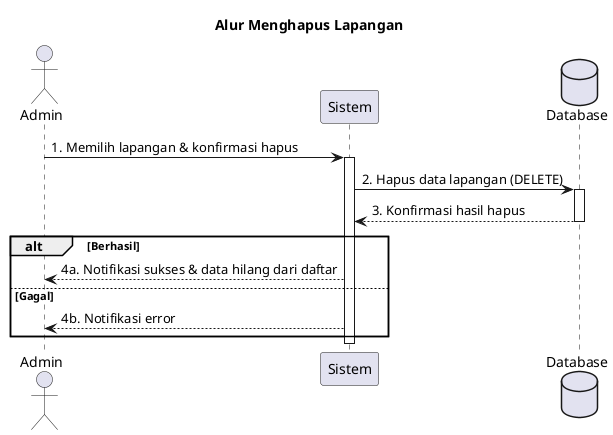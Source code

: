 @startuml
actor Admin
participant "Sistem" as System
database "Database" as DB

title Alur Menghapus Lapangan

Admin -> System : 1. Memilih lapangan & konfirmasi hapus
activate System

System -> DB : 2. Hapus data lapangan (DELETE)
activate DB
DB --> System : 3. Konfirmasi hasil hapus
deactivate DB

alt Berhasil
    System --> Admin : 4a. Notifikasi sukses & data hilang dari daftar
else Gagal
    System --> Admin : 4b. Notifikasi error
end
deactivate System
@enduml